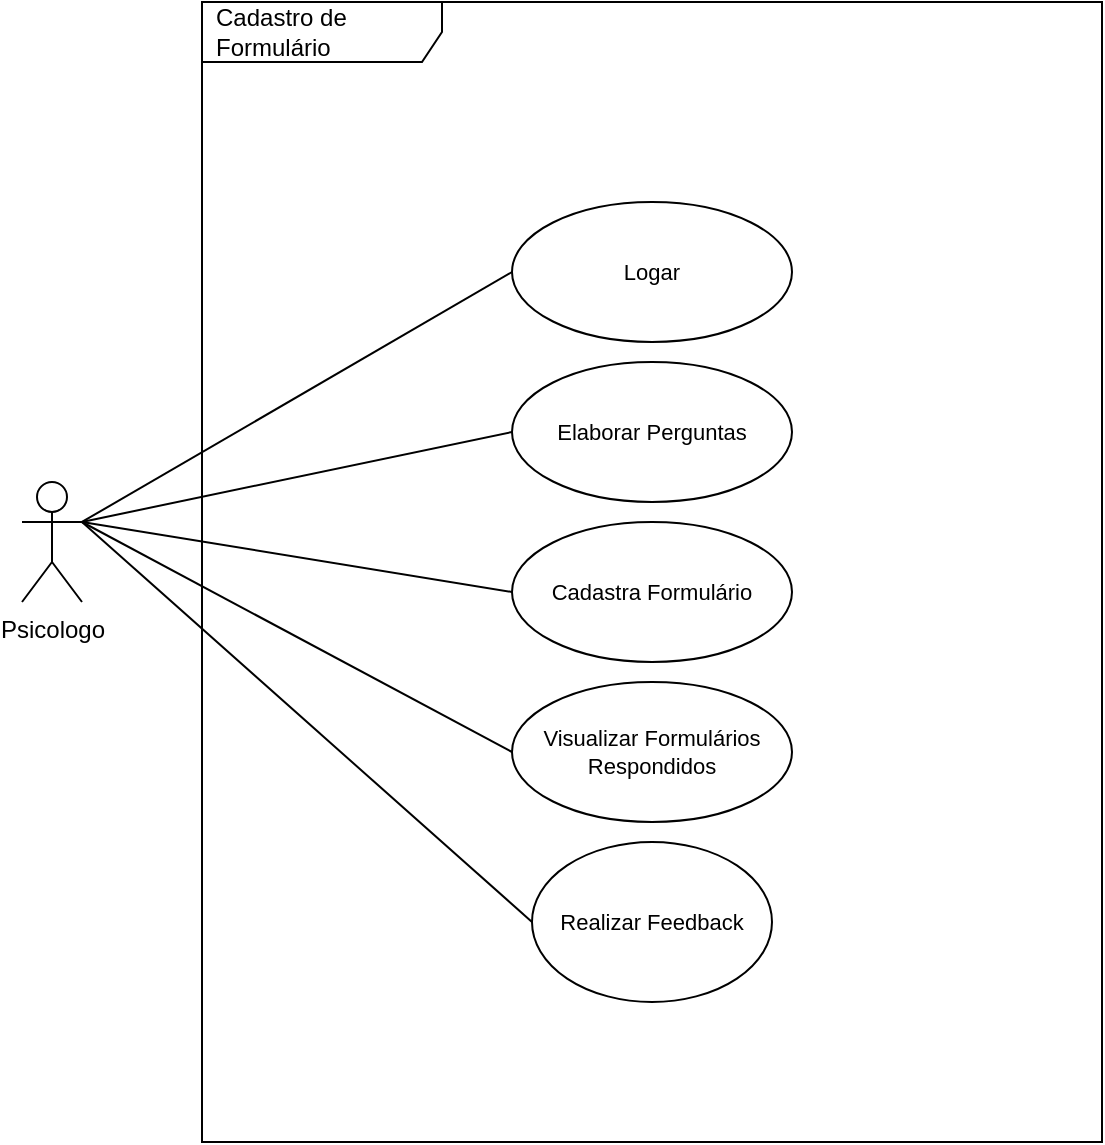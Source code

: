 <mxfile version="20.0.1" type="github">
  <diagram id="wC5wumK_xXIg8ErvJvbg" name="Page-1">
    <mxGraphModel dx="1422" dy="795" grid="1" gridSize="10" guides="1" tooltips="1" connect="1" arrows="1" fold="1" page="1" pageScale="1" pageWidth="827" pageHeight="1169" math="0" shadow="0">
      <root>
        <mxCell id="0" />
        <mxCell id="1" parent="0" />
        <mxCell id="OJutXg8e_uwL8mCP8rfC-11" style="edgeStyle=none;shape=connector;rounded=0;orthogonalLoop=1;jettySize=auto;html=1;exitX=1;exitY=0.333;exitDx=0;exitDy=0;exitPerimeter=0;entryX=0;entryY=0.5;entryDx=0;entryDy=0;labelBackgroundColor=default;fontFamily=Helvetica;fontSize=11;fontColor=default;endArrow=none;strokeColor=default;" parent="1" source="OJutXg8e_uwL8mCP8rfC-5" target="OJutXg8e_uwL8mCP8rfC-14" edge="1">
          <mxGeometry relative="1" as="geometry">
            <mxPoint x="300" y="805" as="targetPoint" />
          </mxGeometry>
        </mxCell>
        <mxCell id="zjxjnbYeXZGytSvLPVuQ-5" style="edgeStyle=none;shape=connector;rounded=0;orthogonalLoop=1;jettySize=auto;html=1;exitX=1;exitY=0.333;exitDx=0;exitDy=0;exitPerimeter=0;entryX=0;entryY=0.5;entryDx=0;entryDy=0;labelBackgroundColor=default;fontFamily=Helvetica;fontSize=11;fontColor=default;endArrow=none;strokeColor=default;" edge="1" parent="1" source="OJutXg8e_uwL8mCP8rfC-5" target="zjxjnbYeXZGytSvLPVuQ-4">
          <mxGeometry relative="1" as="geometry" />
        </mxCell>
        <mxCell id="OJutXg8e_uwL8mCP8rfC-5" value="Psicologo&lt;br&gt;" style="shape=umlActor;verticalLabelPosition=bottom;verticalAlign=top;html=1;" parent="1" vertex="1">
          <mxGeometry x="90" y="770" width="30" height="60" as="geometry" />
        </mxCell>
        <mxCell id="OJutXg8e_uwL8mCP8rfC-6" value="Cadastro de Formulário" style="shape=umlFrame;whiteSpace=wrap;html=1;width=120;height=30;boundedLbl=1;verticalAlign=middle;align=left;spacingLeft=5;" parent="1" vertex="1">
          <mxGeometry x="180" y="530" width="450" height="570" as="geometry" />
        </mxCell>
        <mxCell id="OJutXg8e_uwL8mCP8rfC-10" value="" style="endArrow=none;html=1;rounded=0;exitX=1;exitY=0.333;exitDx=0;exitDy=0;exitPerimeter=0;entryX=0;entryY=0.5;entryDx=0;entryDy=0;" parent="1" source="OJutXg8e_uwL8mCP8rfC-5" target="OJutXg8e_uwL8mCP8rfC-13" edge="1">
          <mxGeometry width="50" height="50" relative="1" as="geometry">
            <mxPoint x="390" y="760" as="sourcePoint" />
            <mxPoint x="300" y="725" as="targetPoint" />
          </mxGeometry>
        </mxCell>
        <mxCell id="OJutXg8e_uwL8mCP8rfC-13" value="Logar" style="ellipse;whiteSpace=wrap;html=1;fontFamily=Helvetica;fontSize=11;fontColor=default;" parent="1" vertex="1">
          <mxGeometry x="335" y="630" width="140" height="70" as="geometry" />
        </mxCell>
        <mxCell id="OJutXg8e_uwL8mCP8rfC-14" value="Elaborar Perguntas" style="ellipse;whiteSpace=wrap;html=1;fontFamily=Helvetica;fontSize=11;fontColor=default;" parent="1" vertex="1">
          <mxGeometry x="335" y="710" width="140" height="70" as="geometry" />
        </mxCell>
        <mxCell id="OJutXg8e_uwL8mCP8rfC-15" value="Cadastra Formulário" style="ellipse;whiteSpace=wrap;html=1;fontFamily=Helvetica;fontSize=11;fontColor=default;" parent="1" vertex="1">
          <mxGeometry x="335" y="790" width="140" height="70" as="geometry" />
        </mxCell>
        <mxCell id="OJutXg8e_uwL8mCP8rfC-16" value="Visualizar Formulários Respondidos" style="ellipse;whiteSpace=wrap;html=1;fontFamily=Helvetica;fontSize=11;fontColor=default;" parent="1" vertex="1">
          <mxGeometry x="335" y="870" width="140" height="70" as="geometry" />
        </mxCell>
        <mxCell id="zjxjnbYeXZGytSvLPVuQ-2" value="" style="endArrow=none;html=1;rounded=0;entryX=0;entryY=0.5;entryDx=0;entryDy=0;" edge="1" parent="1" target="OJutXg8e_uwL8mCP8rfC-15">
          <mxGeometry width="50" height="50" relative="1" as="geometry">
            <mxPoint x="120" y="790" as="sourcePoint" />
            <mxPoint x="440" y="780" as="targetPoint" />
          </mxGeometry>
        </mxCell>
        <mxCell id="zjxjnbYeXZGytSvLPVuQ-3" value="" style="endArrow=none;html=1;rounded=0;labelBackgroundColor=default;fontFamily=Helvetica;fontSize=11;fontColor=default;strokeColor=default;shape=connector;entryX=0;entryY=0.5;entryDx=0;entryDy=0;" edge="1" parent="1" target="OJutXg8e_uwL8mCP8rfC-16">
          <mxGeometry width="50" height="50" relative="1" as="geometry">
            <mxPoint x="120" y="790" as="sourcePoint" />
            <mxPoint x="440" y="780" as="targetPoint" />
          </mxGeometry>
        </mxCell>
        <mxCell id="zjxjnbYeXZGytSvLPVuQ-4" value="Realizar Feedback" style="ellipse;whiteSpace=wrap;html=1;fontFamily=Helvetica;fontSize=11;fontColor=default;" vertex="1" parent="1">
          <mxGeometry x="345" y="950" width="120" height="80" as="geometry" />
        </mxCell>
      </root>
    </mxGraphModel>
  </diagram>
</mxfile>
